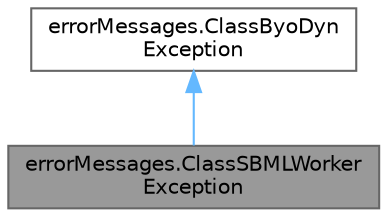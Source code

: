 digraph "errorMessages.ClassSBMLWorkerException"
{
 // LATEX_PDF_SIZE
  bgcolor="transparent";
  edge [fontname=Helvetica,fontsize=10,labelfontname=Helvetica,labelfontsize=10];
  node [fontname=Helvetica,fontsize=10,shape=box,height=0.2,width=0.4];
  Node1 [id="Node000001",label="errorMessages.ClassSBMLWorker\lException",height=0.2,width=0.4,color="gray40", fillcolor="grey60", style="filled", fontcolor="black",tooltip=" "];
  Node2 -> Node1 [id="edge1_Node000001_Node000002",dir="back",color="steelblue1",style="solid",tooltip=" "];
  Node2 [id="Node000002",label="errorMessages.ClassByoDyn\lException",height=0.2,width=0.4,color="gray40", fillcolor="white", style="filled",URL="$classerror_messages_1_1_class_byo_dyn_exception.html",tooltip=" "];
}
